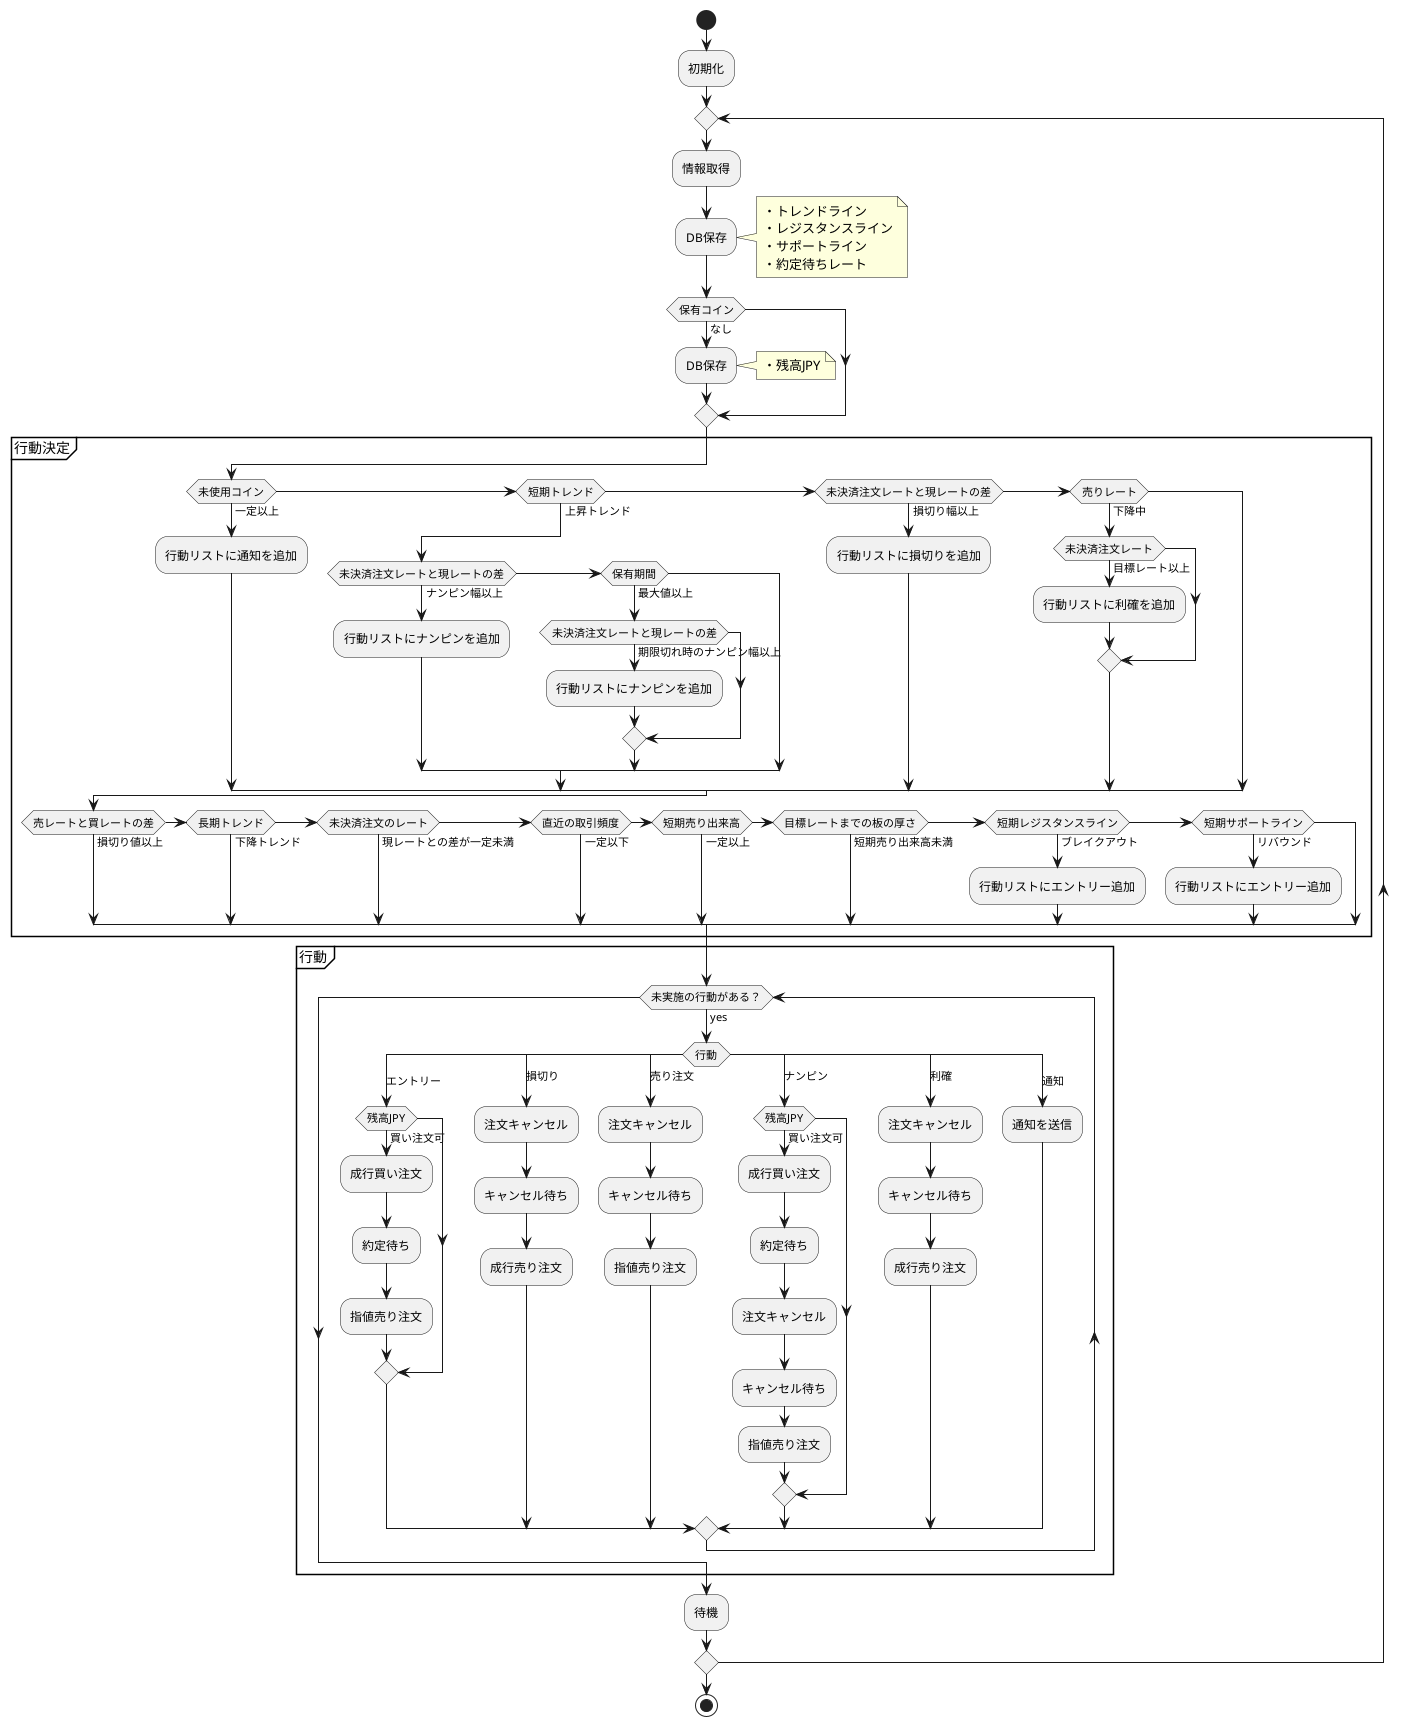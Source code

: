 @startuml trading-bot-rust
start

:初期化;

repeat
    :情報取得;

    :DB保存;
    note right
        ・トレンドライン
        ・レジスタンスライン
        ・サポートライン
        ・約定待ちレート
    end note

    if (保有コイン) then (なし)
        :DB保存;
        note right
            ・残高JPY
        end note
    endif

    partition 行動決定 {
        if (未使用コイン) then (一定以上)
            :行動リストに通知を追加;
        elseif (短期トレンド) then (上昇トレンド)
            if (未決済注文レートと現レートの差) then (ナンピン幅以上)
                :行動リストにナンピンを追加;
            elseif (保有期間) then (最大値以上)
                if (未決済注文レートと現レートの差) then (期限切れ時のナンピン幅以上)
                    :行動リストにナンピンを追加;
                endif
            endif
        elseif (未決済注文レートと現レートの差) then (損切り幅以上)
            :行動リストに損切りを追加;
        elseif (売りレート) then (下降中)
            if (未決済注文レート) then (目標レート以上)
                :行動リストに利確を追加;
            endif
        endif

        if (売レートと買レートの差) then (損切り値以上)
        elseif (長期トレンド) then (下降トレンド)
        elseif (未決済注文のレート) then (現レートとの差が一定未満)
        elseif (直近の取引頻度) then (一定以下)
        elseif (短期売り出来高) then (一定以上)
        elseif (目標レートまでの板の厚さ) then (短期売り出来高未満)
        elseif (短期レジスタンスライン) then (ブレイクアウト)
            :行動リストにエントリー追加;
        elseif (短期サポートライン) then (リバウンド)
            :行動リストにエントリー追加;
        endif
    }

    partition 行動 {
        while (未実施の行動がある？) is (yes)
            switch (行動)
            case (エントリー)
                if (残高JPY) then (買い注文可)
                    :成行買い注文;
                    :約定待ち;
                    :指値売り注文;
                endif
            case (損切り)
                :注文キャンセル;
                :キャンセル待ち;
                :成行売り注文;
            case (売り注文)
                :注文キャンセル;
                :キャンセル待ち;
                :指値売り注文;
            case (ナンピン)
                if (残高JPY) then (買い注文可)
                    :成行買い注文;
                    :約定待ち;
                    :注文キャンセル;
                    :キャンセル待ち;
                    :指値売り注文;
                endif
            case (利確)
                :注文キャンセル;
                :キャンセル待ち;
                :成行売り注文;
            case (通知)
                :通知を送信;
            endswitch
        endwhile
    }

    :待機;
repeat while

stop
@enduml